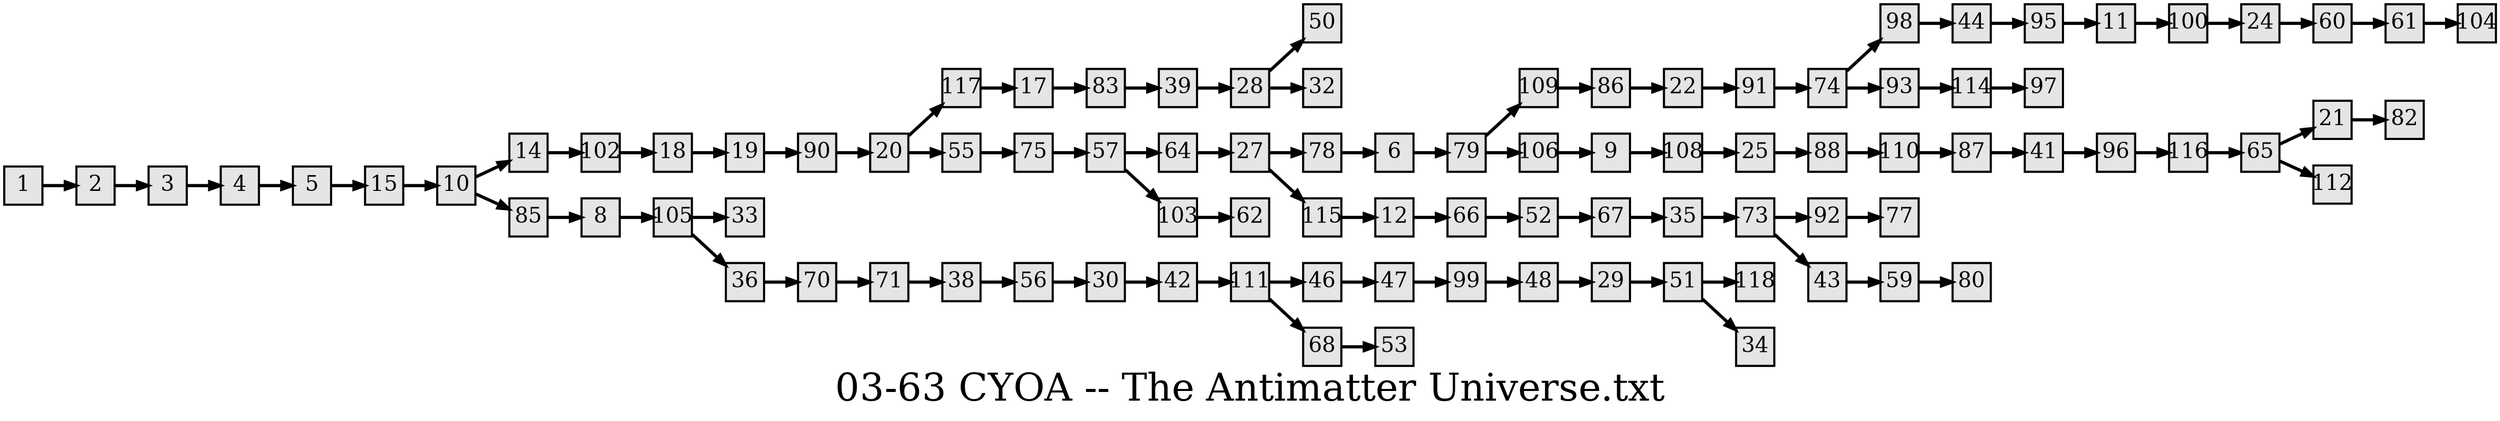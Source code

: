 digraph g{
  graph [ label="03-63 CYOA -- The Antimatter Universe.txt" rankdir=LR, ordering=out, fontsize=36, nodesep="0.35", ranksep="0.45"];
  node  [shape=rect, penwidth=2, fontsize=20, style=filled, fillcolor=grey90, margin="0,0", labelfloat=true, regular=true, fixedsize=true];
  edge  [labelfloat=true, penwidth=3, fontsize=12];
  1 -> 2;
  2 -> 3;
  3 -> 4;
  4 -> 5;
  5 -> 15;
  6 -> 79;
  8 -> 105;
  9 -> 108;
  10 -> 14;
  10 -> 85;
  11 -> 100;
  12 -> 66;
  14 -> 102;
  15 -> 10;
  17 -> 83;
  18 -> 19;
  19 -> 90;
  20 -> 117;
  20 -> 55;
  21 -> 82;
  22 -> 91;
  24 -> 60;
  25 -> 88;
  27 -> 78;
  27 -> 115;
  28 -> 50;
  28 -> 32;
  29 -> 51;
  30 -> 42;
  35 -> 73;
  36 -> 70;
  38 -> 56;
  39 -> 28;
  41 -> 96;
  42 -> 111;
  43 -> 59;
  44 -> 95;
  46 -> 47;
  47 -> 99;
  48 -> 29;
  51 -> 118;
  51 -> 34;
  52 -> 67;
  55 -> 75;
  56 -> 30;
  57 -> 64;
  57 -> 103;
  59 -> 80;
  60 -> 61;
  61 -> 104;
  64 -> 27;
  65 -> 21;
  65 -> 112;
  66 -> 52;
  67 -> 35;
  68 -> 53;
  70 -> 71;
  71 -> 38;
  73 -> 92;
  73 -> 43;
  74 -> 98;
  74 -> 93;
  75 -> 57;
  78 -> 6;
  79 -> 109;
  79 -> 106;
  83 -> 39;
  85 -> 8;
  86 -> 22;
  87 -> 41;
  88 -> 110;
  90 -> 20;
  91 -> 74;
  92 -> 77;
  93 -> 114;
  95 -> 11;
  96 -> 116;
  98 -> 44;
  99 -> 48;
  100 -> 24;
  102 -> 18;
  103 -> 62;
  105 -> 33;
  105 -> 36;
  106 -> 9;
  108 -> 25;
  109 -> 86;
  110 -> 87;
  111 -> 46;
  111 -> 68;
  114 -> 97;
  115 -> 12;
  116 -> 65;
  117 -> 17;
}

